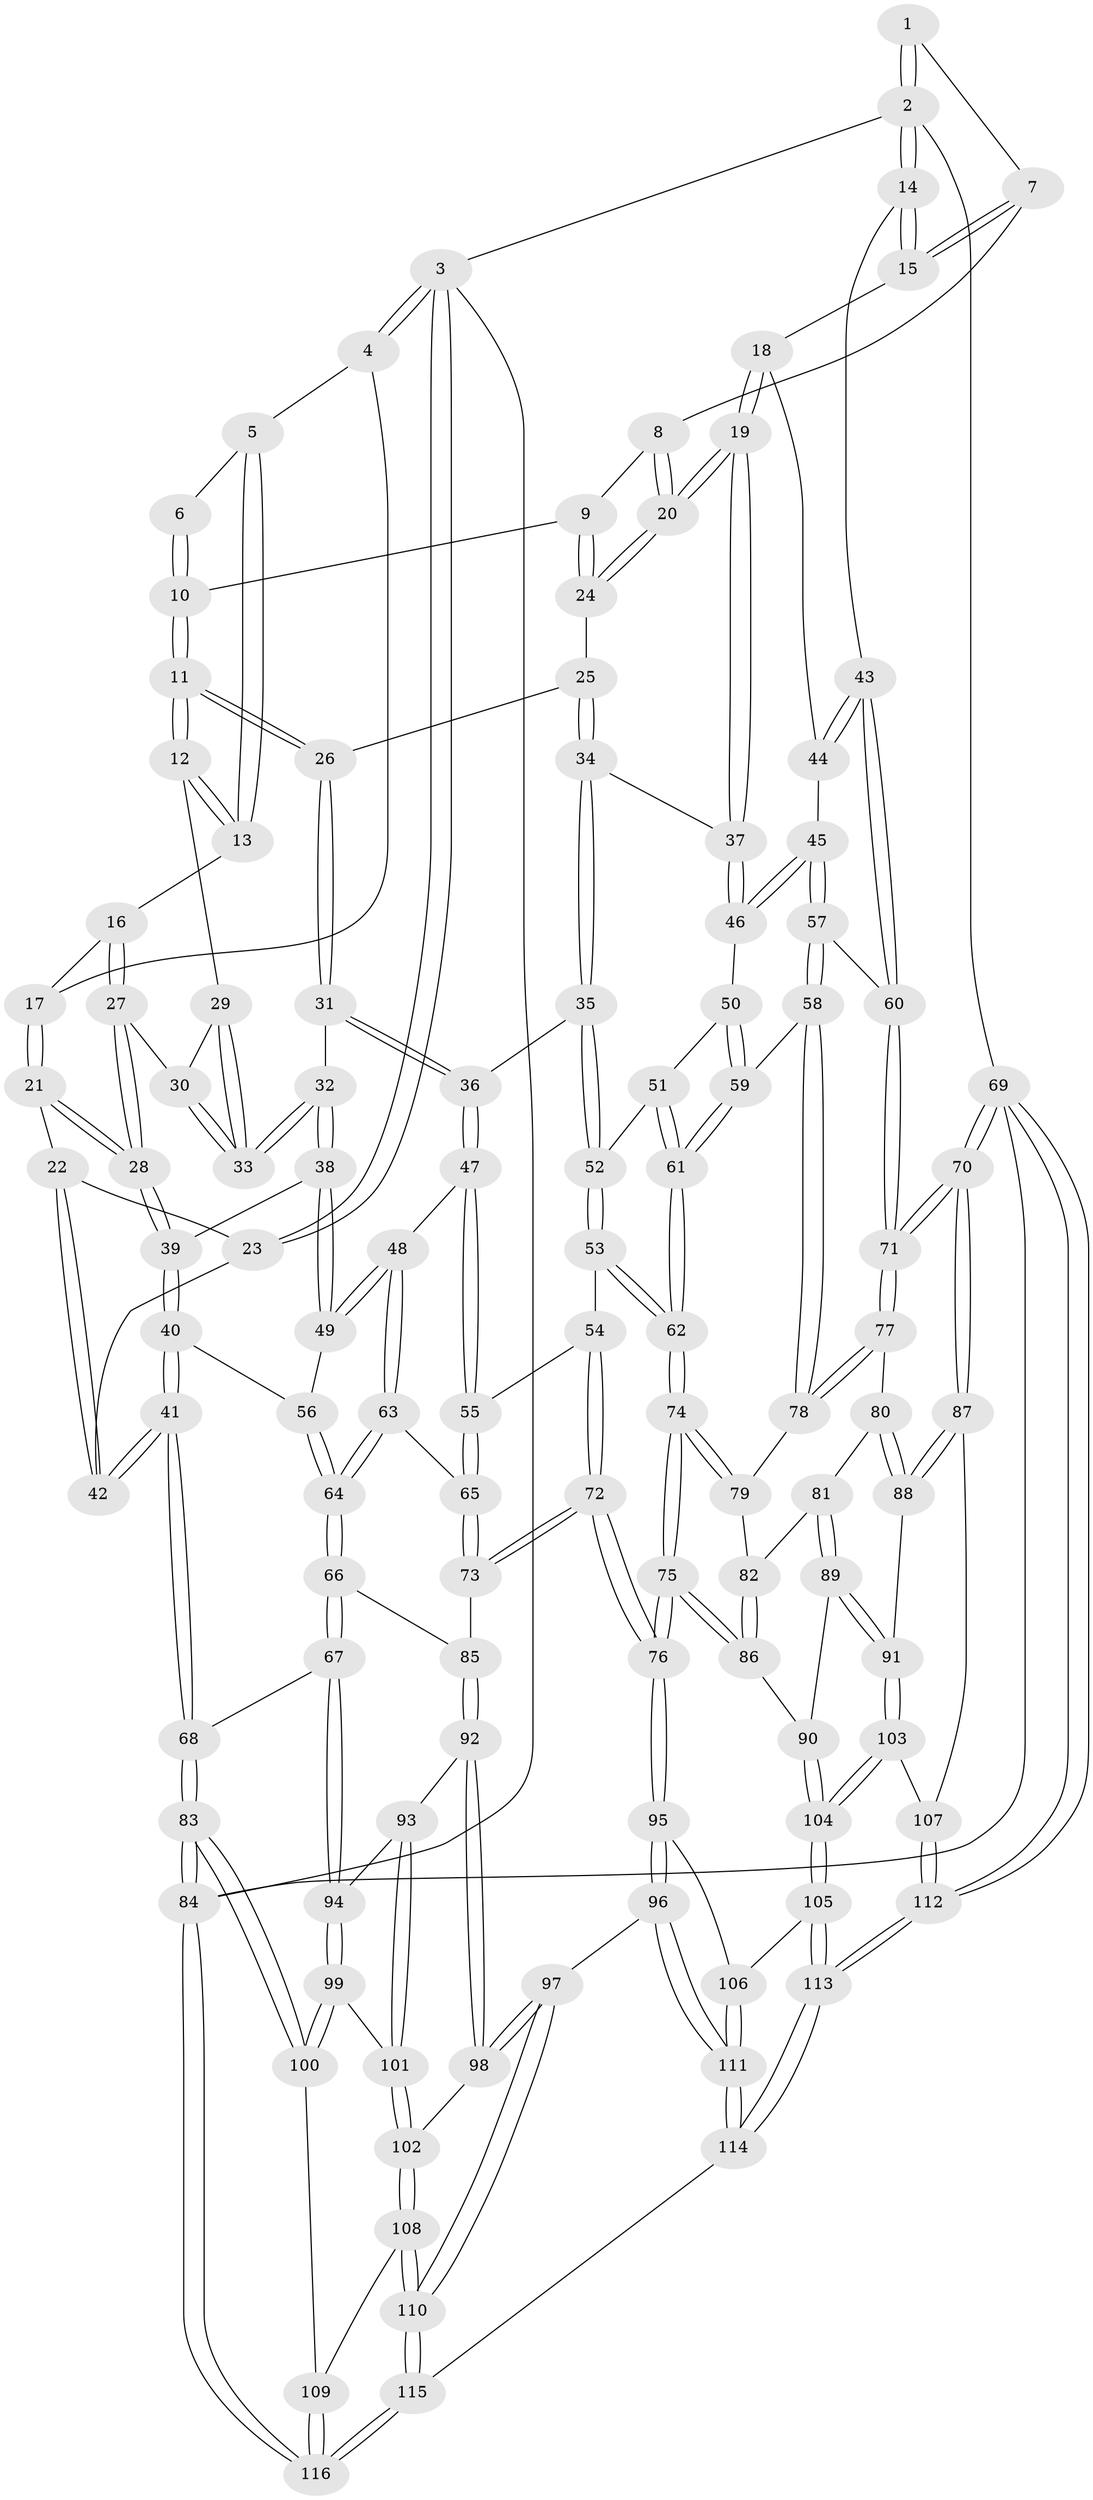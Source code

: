 // Generated by graph-tools (version 1.1) at 2025/03/03/09/25 03:03:20]
// undirected, 116 vertices, 287 edges
graph export_dot {
graph [start="1"]
  node [color=gray90,style=filled];
  1 [pos="+0.8282758781881872+0"];
  2 [pos="+1+0"];
  3 [pos="+0+0"];
  4 [pos="+0.09565023831740403+0"];
  5 [pos="+0.4288765388612235+0"];
  6 [pos="+0.45086055870631736+0"];
  7 [pos="+0.7993083702621946+0.023373507448312302"];
  8 [pos="+0.787745778222145+0.0395337566425811"];
  9 [pos="+0.6898119479742191+0.08498785553122211"];
  10 [pos="+0.6753921664922413+0.08072100086346409"];
  11 [pos="+0.5201967150613406+0.15198136971868714"];
  12 [pos="+0.4787796985418468+0.11856549044485722"];
  13 [pos="+0.44818677821568054+0.015649069709290933"];
  14 [pos="+1+0"];
  15 [pos="+0.9440934319385984+0.13134962908690023"];
  16 [pos="+0.3026199101702765+0.14564770440219663"];
  17 [pos="+0.14350733702490756+0"];
  18 [pos="+0.8540801438303587+0.2612393745730425"];
  19 [pos="+0.7974219851546694+0.27990011774337875"];
  20 [pos="+0.7972635855451441+0.27934481440194026"];
  21 [pos="+0.19424729707829405+0.24466465166905607"];
  22 [pos="+0.18811746959637599+0.24463857227910726"];
  23 [pos="+0+0.14895150147616412"];
  24 [pos="+0.6867825149259221+0.1386484975354094"];
  25 [pos="+0.5941346628624287+0.21434847214622416"];
  26 [pos="+0.5388224351624434+0.17989548422181414"];
  27 [pos="+0.27798534871662917+0.22604533347682548"];
  28 [pos="+0.21789242274815385+0.26399300762575856"];
  29 [pos="+0.41590805255954943+0.18830366448658373"];
  30 [pos="+0.30326452863147046+0.22251809098011407"];
  31 [pos="+0.47596661781226096+0.33924627574189886"];
  32 [pos="+0.4259510718649246+0.3245173146479776"];
  33 [pos="+0.4213685742795328+0.30641060176880935"];
  34 [pos="+0.6293399263843021+0.2607277552350824"];
  35 [pos="+0.536164379858214+0.39787615848411556"];
  36 [pos="+0.5262177289446254+0.3954923008413842"];
  37 [pos="+0.7816270243686271+0.30161538767342716"];
  38 [pos="+0.2914568840329113+0.3860401029193468"];
  39 [pos="+0.2322780567954486+0.33174320313561045"];
  40 [pos="+0.05697279731498369+0.468401944639364"];
  41 [pos="+0+0.49394821169406183"];
  42 [pos="+0+0.45431103467960804"];
  43 [pos="+1+0.3114449352668872"];
  44 [pos="+1+0.3158354526261498"];
  45 [pos="+0.8975862572282709+0.44431347449993175"];
  46 [pos="+0.7787792024759562+0.3615747116490663"];
  47 [pos="+0.4085303778236043+0.4869210825005676"];
  48 [pos="+0.3167040954232956+0.469132367880234"];
  49 [pos="+0.3139594476383886+0.46466786404102023"];
  50 [pos="+0.7619388130626641+0.38416591532914224"];
  51 [pos="+0.6064146177956987+0.451316517303164"];
  52 [pos="+0.5915599611968072+0.450376461796131"];
  53 [pos="+0.5488111723383405+0.5477617029540504"];
  54 [pos="+0.5341645739697717+0.5643419007508937"];
  55 [pos="+0.44558809188853493+0.5438006284338557"];
  56 [pos="+0.1422495296540106+0.5145265295960549"];
  57 [pos="+0.9089845290656069+0.4633642487037114"];
  58 [pos="+0.9207944007657205+0.5529030917539338"];
  59 [pos="+0.7655725864730397+0.5086171351602153"];
  60 [pos="+1+0.36655027157411435"];
  61 [pos="+0.7186765678576678+0.6089200531102701"];
  62 [pos="+0.7187925710647688+0.6222777267105338"];
  63 [pos="+0.29957011468779937+0.5421259747507358"];
  64 [pos="+0.2205383235712064+0.6322672140002508"];
  65 [pos="+0.40177502905115464+0.6476706333432772"];
  66 [pos="+0.21460727203429497+0.6577138873535154"];
  67 [pos="+0.18501425663557083+0.6858236632343607"];
  68 [pos="+0+0.5210176735872113"];
  69 [pos="+1+1"];
  70 [pos="+1+0.7535153659234002"];
  71 [pos="+1+0.6674092956254531"];
  72 [pos="+0.5429313472003241+0.6992921568128785"];
  73 [pos="+0.4065886199114067+0.6773777316741467"];
  74 [pos="+0.7195275072601904+0.6258977710330393"];
  75 [pos="+0.6700396376885381+0.7409551136327066"];
  76 [pos="+0.6144424755651777+0.7671844694640143"];
  77 [pos="+0.9901584826631326+0.6038123918810208"];
  78 [pos="+0.9282642011544899+0.569800629380276"];
  79 [pos="+0.8375031608374139+0.620716531063019"];
  80 [pos="+0.8856791733253294+0.7157960313556275"];
  81 [pos="+0.8727139958525688+0.7181945073263086"];
  82 [pos="+0.8546949530611035+0.6960975781627509"];
  83 [pos="+0+1"];
  84 [pos="+0+1"];
  85 [pos="+0.36950630896560654+0.7095763407568131"];
  86 [pos="+0.6791702875735427+0.7447544055942905"];
  87 [pos="+1+0.7636505996457466"];
  88 [pos="+0.9938633590875767+0.7964871295120065"];
  89 [pos="+0.8367896589503563+0.7881314643584323"];
  90 [pos="+0.780869399789739+0.7998596723017604"];
  91 [pos="+0.9252619102714225+0.8239602620074689"];
  92 [pos="+0.3684360117887475+0.7187682924244769"];
  93 [pos="+0.29114989264014224+0.7896632020884531"];
  94 [pos="+0.17950598963951517+0.7084631986949051"];
  95 [pos="+0.5991138603788769+0.8055529907228381"];
  96 [pos="+0.5432680150800674+0.8518182037275109"];
  97 [pos="+0.47057120521656537+0.8781863327399526"];
  98 [pos="+0.40159316412499957+0.8259619899336632"];
  99 [pos="+0.1258654389844648+0.8030594342822295"];
  100 [pos="+0+0.9124854870146201"];
  101 [pos="+0.2888522685492591+0.8550561377176592"];
  102 [pos="+0.2891589876118348+0.855482296282921"];
  103 [pos="+0.8989990775872789+0.888553291937601"];
  104 [pos="+0.811934190850178+0.9233699875536292"];
  105 [pos="+0.7854829608929124+0.9925139605672931"];
  106 [pos="+0.6526341706913038+0.8903261359626214"];
  107 [pos="+0.9425377197234079+0.9426239265916682"];
  108 [pos="+0.2883154701933817+0.890538277148028"];
  109 [pos="+0.2391451439871216+0.9378003222454052"];
  110 [pos="+0.4078144450336587+0.9835471702448738"];
  111 [pos="+0.603698282614665+1"];
  112 [pos="+0.903916663842451+1"];
  113 [pos="+0.8300966040152369+1"];
  114 [pos="+0.6061733340159274+1"];
  115 [pos="+0.37728592786308784+1"];
  116 [pos="+0.36888314853125825+1"];
  1 -- 2;
  1 -- 2;
  1 -- 7;
  2 -- 3;
  2 -- 14;
  2 -- 14;
  2 -- 69;
  3 -- 4;
  3 -- 4;
  3 -- 23;
  3 -- 23;
  3 -- 84;
  4 -- 5;
  4 -- 17;
  5 -- 6;
  5 -- 13;
  5 -- 13;
  6 -- 10;
  6 -- 10;
  7 -- 8;
  7 -- 15;
  7 -- 15;
  8 -- 9;
  8 -- 20;
  8 -- 20;
  9 -- 10;
  9 -- 24;
  9 -- 24;
  10 -- 11;
  10 -- 11;
  11 -- 12;
  11 -- 12;
  11 -- 26;
  11 -- 26;
  12 -- 13;
  12 -- 13;
  12 -- 29;
  13 -- 16;
  14 -- 15;
  14 -- 15;
  14 -- 43;
  15 -- 18;
  16 -- 17;
  16 -- 27;
  16 -- 27;
  17 -- 21;
  17 -- 21;
  18 -- 19;
  18 -- 19;
  18 -- 44;
  19 -- 20;
  19 -- 20;
  19 -- 37;
  19 -- 37;
  20 -- 24;
  20 -- 24;
  21 -- 22;
  21 -- 28;
  21 -- 28;
  22 -- 23;
  22 -- 42;
  22 -- 42;
  23 -- 42;
  24 -- 25;
  25 -- 26;
  25 -- 34;
  25 -- 34;
  26 -- 31;
  26 -- 31;
  27 -- 28;
  27 -- 28;
  27 -- 30;
  28 -- 39;
  28 -- 39;
  29 -- 30;
  29 -- 33;
  29 -- 33;
  30 -- 33;
  30 -- 33;
  31 -- 32;
  31 -- 36;
  31 -- 36;
  32 -- 33;
  32 -- 33;
  32 -- 38;
  32 -- 38;
  34 -- 35;
  34 -- 35;
  34 -- 37;
  35 -- 36;
  35 -- 52;
  35 -- 52;
  36 -- 47;
  36 -- 47;
  37 -- 46;
  37 -- 46;
  38 -- 39;
  38 -- 49;
  38 -- 49;
  39 -- 40;
  39 -- 40;
  40 -- 41;
  40 -- 41;
  40 -- 56;
  41 -- 42;
  41 -- 42;
  41 -- 68;
  41 -- 68;
  43 -- 44;
  43 -- 44;
  43 -- 60;
  43 -- 60;
  44 -- 45;
  45 -- 46;
  45 -- 46;
  45 -- 57;
  45 -- 57;
  46 -- 50;
  47 -- 48;
  47 -- 55;
  47 -- 55;
  48 -- 49;
  48 -- 49;
  48 -- 63;
  48 -- 63;
  49 -- 56;
  50 -- 51;
  50 -- 59;
  50 -- 59;
  51 -- 52;
  51 -- 61;
  51 -- 61;
  52 -- 53;
  52 -- 53;
  53 -- 54;
  53 -- 62;
  53 -- 62;
  54 -- 55;
  54 -- 72;
  54 -- 72;
  55 -- 65;
  55 -- 65;
  56 -- 64;
  56 -- 64;
  57 -- 58;
  57 -- 58;
  57 -- 60;
  58 -- 59;
  58 -- 78;
  58 -- 78;
  59 -- 61;
  59 -- 61;
  60 -- 71;
  60 -- 71;
  61 -- 62;
  61 -- 62;
  62 -- 74;
  62 -- 74;
  63 -- 64;
  63 -- 64;
  63 -- 65;
  64 -- 66;
  64 -- 66;
  65 -- 73;
  65 -- 73;
  66 -- 67;
  66 -- 67;
  66 -- 85;
  67 -- 68;
  67 -- 94;
  67 -- 94;
  68 -- 83;
  68 -- 83;
  69 -- 70;
  69 -- 70;
  69 -- 112;
  69 -- 112;
  69 -- 84;
  70 -- 71;
  70 -- 71;
  70 -- 87;
  70 -- 87;
  71 -- 77;
  71 -- 77;
  72 -- 73;
  72 -- 73;
  72 -- 76;
  72 -- 76;
  73 -- 85;
  74 -- 75;
  74 -- 75;
  74 -- 79;
  74 -- 79;
  75 -- 76;
  75 -- 76;
  75 -- 86;
  75 -- 86;
  76 -- 95;
  76 -- 95;
  77 -- 78;
  77 -- 78;
  77 -- 80;
  78 -- 79;
  79 -- 82;
  80 -- 81;
  80 -- 88;
  80 -- 88;
  81 -- 82;
  81 -- 89;
  81 -- 89;
  82 -- 86;
  82 -- 86;
  83 -- 84;
  83 -- 84;
  83 -- 100;
  83 -- 100;
  84 -- 116;
  84 -- 116;
  85 -- 92;
  85 -- 92;
  86 -- 90;
  87 -- 88;
  87 -- 88;
  87 -- 107;
  88 -- 91;
  89 -- 90;
  89 -- 91;
  89 -- 91;
  90 -- 104;
  90 -- 104;
  91 -- 103;
  91 -- 103;
  92 -- 93;
  92 -- 98;
  92 -- 98;
  93 -- 94;
  93 -- 101;
  93 -- 101;
  94 -- 99;
  94 -- 99;
  95 -- 96;
  95 -- 96;
  95 -- 106;
  96 -- 97;
  96 -- 111;
  96 -- 111;
  97 -- 98;
  97 -- 98;
  97 -- 110;
  97 -- 110;
  98 -- 102;
  99 -- 100;
  99 -- 100;
  99 -- 101;
  100 -- 109;
  101 -- 102;
  101 -- 102;
  102 -- 108;
  102 -- 108;
  103 -- 104;
  103 -- 104;
  103 -- 107;
  104 -- 105;
  104 -- 105;
  105 -- 106;
  105 -- 113;
  105 -- 113;
  106 -- 111;
  106 -- 111;
  107 -- 112;
  107 -- 112;
  108 -- 109;
  108 -- 110;
  108 -- 110;
  109 -- 116;
  109 -- 116;
  110 -- 115;
  110 -- 115;
  111 -- 114;
  111 -- 114;
  112 -- 113;
  112 -- 113;
  113 -- 114;
  113 -- 114;
  114 -- 115;
  115 -- 116;
  115 -- 116;
}
